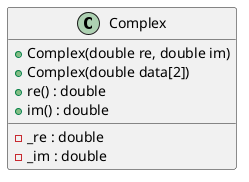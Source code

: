 @startuml
class Complex {
	+ Complex(double re, double im)
	+ Complex(double data[2])
	+ re() : double
	+ im() : double
	__
	- _re : double
	- _im : double
}
@enduml
